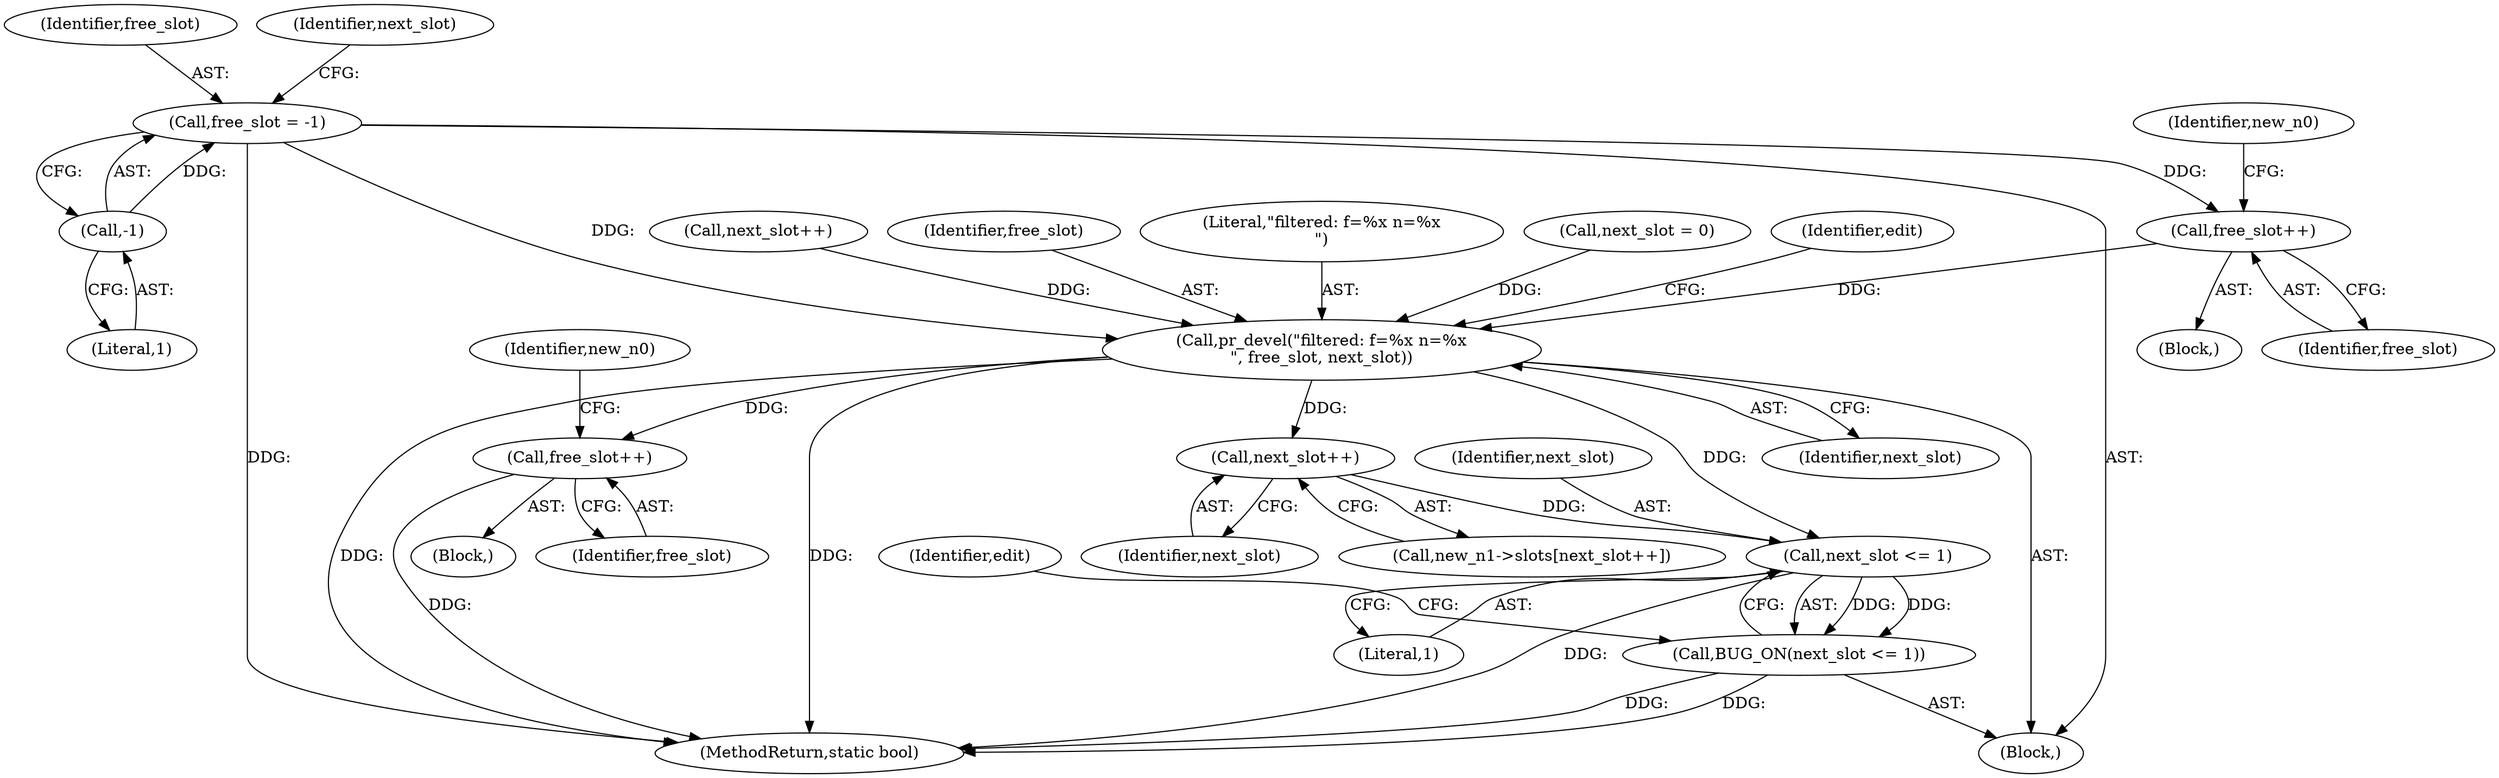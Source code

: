 digraph "0_linux_8d4a2ec1e0b41b0cf9a0c5cd4511da7f8e4f3de2@API" {
"1000587" [label="(Call,free_slot = -1)"];
"1000589" [label="(Call,-1)"];
"1000641" [label="(Call,free_slot++)"];
"1000661" [label="(Call,pr_devel(\"filtered: f=%x n=%x\n\", free_slot, next_slot))"];
"1000676" [label="(Call,free_slot++)"];
"1000711" [label="(Call,next_slot++)"];
"1000719" [label="(Call,next_slot <= 1)"];
"1000718" [label="(Call,BUG_ON(next_slot <= 1))"];
"1000626" [label="(Call,next_slot++)"];
"1000646" [label="(Identifier,new_n0)"];
"1000677" [label="(Identifier,free_slot)"];
"1000712" [label="(Identifier,next_slot)"];
"1000721" [label="(Literal,1)"];
"1000590" [label="(Literal,1)"];
"1000719" [label="(Call,next_slot <= 1)"];
"1000676" [label="(Call,free_slot++)"];
"1000664" [label="(Identifier,next_slot)"];
"1000681" [label="(Identifier,new_n0)"];
"1000588" [label="(Identifier,free_slot)"];
"1000663" [label="(Identifier,free_slot)"];
"1000587" [label="(Call,free_slot = -1)"];
"1000718" [label="(Call,BUG_ON(next_slot <= 1))"];
"1000589" [label="(Call,-1)"];
"1000724" [label="(Identifier,edit)"];
"1000711" [label="(Call,next_slot++)"];
"1000640" [label="(Block,)"];
"1000662" [label="(Literal,\"filtered: f=%x n=%x\n\")"];
"1000592" [label="(Identifier,next_slot)"];
"1000661" [label="(Call,pr_devel(\"filtered: f=%x n=%x\n\", free_slot, next_slot))"];
"1000707" [label="(Call,new_n1->slots[next_slot++])"];
"1000642" [label="(Identifier,free_slot)"];
"1001251" [label="(MethodReturn,static bool)"];
"1000591" [label="(Call,next_slot = 0)"];
"1000669" [label="(Identifier,edit)"];
"1000675" [label="(Block,)"];
"1000122" [label="(Block,)"];
"1000641" [label="(Call,free_slot++)"];
"1000720" [label="(Identifier,next_slot)"];
"1000587" -> "1000122"  [label="AST: "];
"1000587" -> "1000589"  [label="CFG: "];
"1000588" -> "1000587"  [label="AST: "];
"1000589" -> "1000587"  [label="AST: "];
"1000592" -> "1000587"  [label="CFG: "];
"1000587" -> "1001251"  [label="DDG: "];
"1000589" -> "1000587"  [label="DDG: "];
"1000587" -> "1000641"  [label="DDG: "];
"1000587" -> "1000661"  [label="DDG: "];
"1000589" -> "1000590"  [label="CFG: "];
"1000590" -> "1000589"  [label="AST: "];
"1000641" -> "1000640"  [label="AST: "];
"1000641" -> "1000642"  [label="CFG: "];
"1000642" -> "1000641"  [label="AST: "];
"1000646" -> "1000641"  [label="CFG: "];
"1000641" -> "1000661"  [label="DDG: "];
"1000661" -> "1000122"  [label="AST: "];
"1000661" -> "1000664"  [label="CFG: "];
"1000662" -> "1000661"  [label="AST: "];
"1000663" -> "1000661"  [label="AST: "];
"1000664" -> "1000661"  [label="AST: "];
"1000669" -> "1000661"  [label="CFG: "];
"1000661" -> "1001251"  [label="DDG: "];
"1000661" -> "1001251"  [label="DDG: "];
"1000626" -> "1000661"  [label="DDG: "];
"1000591" -> "1000661"  [label="DDG: "];
"1000661" -> "1000676"  [label="DDG: "];
"1000661" -> "1000711"  [label="DDG: "];
"1000661" -> "1000719"  [label="DDG: "];
"1000676" -> "1000675"  [label="AST: "];
"1000676" -> "1000677"  [label="CFG: "];
"1000677" -> "1000676"  [label="AST: "];
"1000681" -> "1000676"  [label="CFG: "];
"1000676" -> "1001251"  [label="DDG: "];
"1000711" -> "1000707"  [label="AST: "];
"1000711" -> "1000712"  [label="CFG: "];
"1000712" -> "1000711"  [label="AST: "];
"1000707" -> "1000711"  [label="CFG: "];
"1000711" -> "1000719"  [label="DDG: "];
"1000719" -> "1000718"  [label="AST: "];
"1000719" -> "1000721"  [label="CFG: "];
"1000720" -> "1000719"  [label="AST: "];
"1000721" -> "1000719"  [label="AST: "];
"1000718" -> "1000719"  [label="CFG: "];
"1000719" -> "1001251"  [label="DDG: "];
"1000719" -> "1000718"  [label="DDG: "];
"1000719" -> "1000718"  [label="DDG: "];
"1000718" -> "1000122"  [label="AST: "];
"1000724" -> "1000718"  [label="CFG: "];
"1000718" -> "1001251"  [label="DDG: "];
"1000718" -> "1001251"  [label="DDG: "];
}
